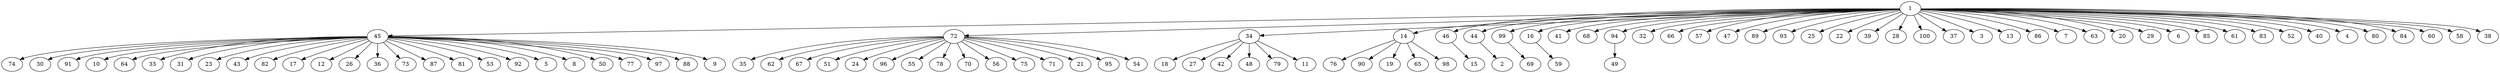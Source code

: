 // The Round Graph
digraph BFS {
	1 -> 45
	1 -> 72
	1 -> 34
	1 -> 14
	1 -> 46
	1 -> 44
	1 -> 99
	1 -> 16
	1 -> 41
	1 -> 68
	1 -> 94
	1 -> 32
	1 -> 66
	1 -> 57
	1 -> 47
	1 -> 89
	1 -> 93
	1 -> 25
	1 -> 22
	1 -> 39
	1 -> 28
	1 -> 100
	1 -> 37
	1 -> 3
	1 -> 13
	1 -> 86
	1 -> 7
	1 -> 63
	1 -> 20
	1 -> 29
	1 -> 6
	1 -> 85
	1 -> 61
	1 -> 83
	1 -> 52
	1 -> 40
	1 -> 4
	1 -> 80
	1 -> 84
	1 -> 60
	1 -> 58
	1 -> 38
	45 -> 74
	45 -> 30
	45 -> 91
	45 -> 10
	45 -> 64
	45 -> 33
	45 -> 31
	45 -> 23
	45 -> 43
	45 -> 82
	45 -> 17
	45 -> 12
	45 -> 26
	45 -> 36
	45 -> 73
	45 -> 87
	45 -> 81
	45 -> 53
	45 -> 92
	45 -> 5
	45 -> 8
	45 -> 50
	45 -> 77
	45 -> 97
	45 -> 88
	45 -> 9
	72 -> 35
	72 -> 62
	72 -> 67
	72 -> 51
	72 -> 24
	72 -> 96
	72 -> 55
	72 -> 78
	72 -> 70
	72 -> 56
	72 -> 75
	72 -> 71
	72 -> 21
	72 -> 95
	72 -> 54
	34 -> 18
	34 -> 27
	34 -> 42
	34 -> 48
	34 -> 79
	34 -> 11
	14 -> 76
	14 -> 90
	14 -> 19
	14 -> 65
	14 -> 98
	46 -> 15
	44 -> 2
	99 -> 69
	16 -> 59
	94 -> 49
}

